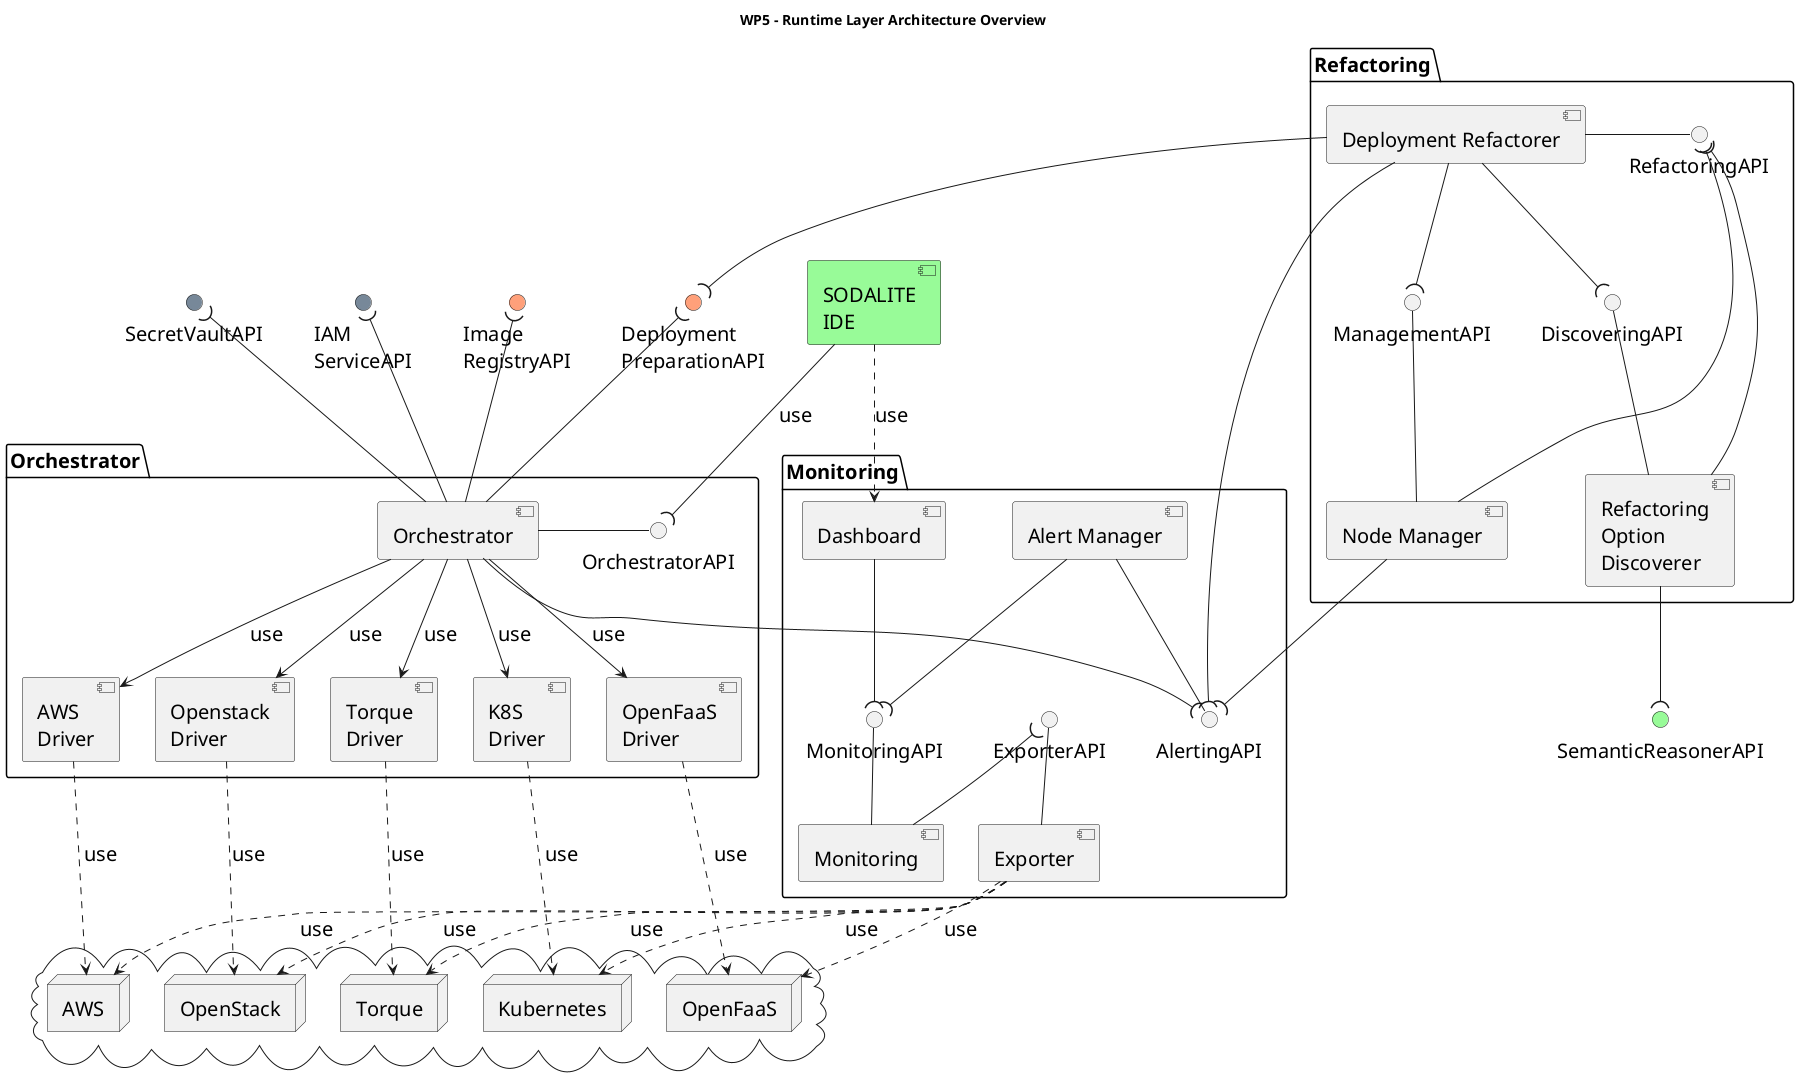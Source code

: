 @startuml

title WP5 - Runtime Layer Architecture Overview

skinparam fixCircleLabelOverlapping true 
skinparam defaultFontSize 20

[SODALITE\nIDE] as ide #PaleGreen
interface "SemanticReasonerAPI" as sem #PaleGreen

package "Orchestrator" as orch {
    component [Orchestrator] as orch_impl
    interface "OrchestratorAPI" as orch_if
    component [Openstack\nDriver] as os_driver
    component [K8S\nDriver] as k8s_driver
    component [Torque\nDriver] as torque_driver
    component [OpenFaaS\nDriver] as faas_driver
    component [AWS\nDriver] as aws_driver
    orch_impl - orch_if
}

package "Monitoring" as mon {
    [Monitoring] as mon_impl
    () "MonitoringAPI" as mon_if
    [Dashboard] as dash
    [Exporter] as exp
    () "ExporterAPI" as exp_if
    [Alert Manager] as alert_mngr
    () "AlertingAPI"  as alert_if
    mon_impl -u- mon_if
    exp -u- exp_if
    alert_mngr -d- alert_if
}

package "Refactoring" as refactor {
    interface "RefactoringAPI" as ref_if
    interface "DiscoveringAPI" as dis_if
    interface "ManagementAPI" as mng_if
    component [Deployment Refactorer] as ref_depl
    component [Refactoring\nOption\nDiscoverer] as ref_opt
    component [Node Manager] as ref_node
    dis_if -d- ref_opt
    mng_if -d- ref_node
    ref_if - ref_depl
}

cloud {
    node OpenStack
    node Kubernetes as K8S
    node Torque
    node OpenFaaS
    node AWS
}

'WP4 APIs
interface "Deployment\nPreparationAPI" as depl_prep #LightSalmon
interface "Image\nRegistryAPI" as image_reg #LightSalmon

'Security APIs
interface "IAM\nServiceAPI" as IAMApi #LightSlateGrey
interface "SecretVaultAPI" as VaultAPI #LightSlateGrey



'Monitoring
mon_impl -u-( exp_if
dash --( mon_if
alert_mngr --( mon_if


'Refactoring
ref_opt --( ref_if
ref_node --( ref_if
ref_opt --( sem

ref_depl --( mng_if
ref_depl --( dis_if
ref_depl --( depl_prep

ref_node --( alert_if
ref_depl --( alert_if
orch_impl --( alert_if


orch_impl --> os_driver : use
orch_impl --> k8s_driver : use
orch_impl --> torque_driver : use
orch_impl --> aws_driver : use
orch_impl --> faas_driver : use

orch_impl -u-( depl_prep
orch_impl -u-( image_reg
orch_impl -u-( IAMApi
orch_impl -u-( VaultAPI

os_driver ..> OpenStack : use
k8s_driver ..> K8S : use
faas_driver ..> OpenFaaS : use
aws_driver ..> AWS : use
torque_driver ..> Torque : use

exp .d.> OpenStack : use
exp .d.> K8S : use
exp .d.> Torque : use
exp .d.> OpenFaaS : use
exp .d.> AWS : use

ide --( orch_if : use
ide ..> dash : use
@enduml
